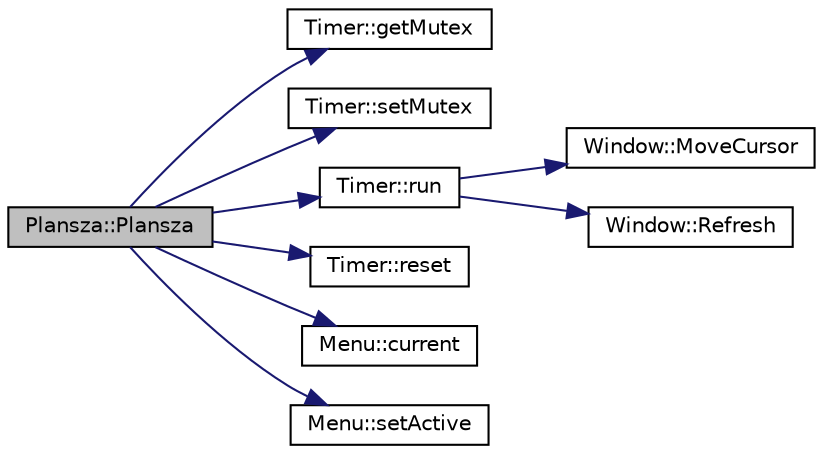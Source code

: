 digraph "Plansza::Plansza"
{
  edge [fontname="Helvetica",fontsize="10",labelfontname="Helvetica",labelfontsize="10"];
  node [fontname="Helvetica",fontsize="10",shape=record];
  rankdir="LR";
  Node1 [label="Plansza::Plansza",height=0.2,width=0.4,color="black", fillcolor="grey75", style="filled", fontcolor="black"];
  Node1 -> Node2 [color="midnightblue",fontsize="10",style="solid",fontname="Helvetica"];
  Node2 [label="Timer::getMutex",height=0.2,width=0.4,color="black", fillcolor="white", style="filled",URL="$class_timer.html#a6998144d90d80227e9dd7451556f5ff6",tooltip="Funkcja zwracajaca Mutex. "];
  Node1 -> Node3 [color="midnightblue",fontsize="10",style="solid",fontname="Helvetica"];
  Node3 [label="Timer::setMutex",height=0.2,width=0.4,color="black", fillcolor="white", style="filled",URL="$class_timer.html#a963623dd91d8379685d31add61ae54af",tooltip="Funkcja ustawiajaca Mutex. "];
  Node1 -> Node4 [color="midnightblue",fontsize="10",style="solid",fontname="Helvetica"];
  Node4 [label="Timer::run",height=0.2,width=0.4,color="black", fillcolor="white", style="filled",URL="$class_timer.html#a1323444ebd7f2c1407518a03a193b5f4",tooltip="Funkcja uruchamiana przez drugi watek w Plansza. "];
  Node4 -> Node5 [color="midnightblue",fontsize="10",style="solid",fontname="Helvetica"];
  Node5 [label="Window::MoveCursor",height=0.2,width=0.4,color="black", fillcolor="white", style="filled",URL="$class_window.html#ac6e11dee115c399181fa26c0b490d2f5",tooltip="Ustawiana jest pozycja kursora. "];
  Node4 -> Node6 [color="midnightblue",fontsize="10",style="solid",fontname="Helvetica"];
  Node6 [label="Window::Refresh",height=0.2,width=0.4,color="black", fillcolor="white", style="filled",URL="$class_window.html#ae2408e16042a51630a490c2831638a4c",tooltip="Odswierzanie okna. Powoduje wyczyszczenie bufora i wyswietlenie wszystkich zmian w oknie..."];
  Node1 -> Node7 [color="midnightblue",fontsize="10",style="solid",fontname="Helvetica"];
  Node7 [label="Timer::reset",height=0.2,width=0.4,color="black", fillcolor="white", style="filled",URL="$class_timer.html#a9020542d73357a4eef512eefaf57524b",tooltip="Funkcja resetujaca ustawienia licznika. "];
  Node1 -> Node8 [color="midnightblue",fontsize="10",style="solid",fontname="Helvetica"];
  Node8 [label="Menu::current",height=0.2,width=0.4,color="black", fillcolor="white", style="filled",URL="$class_menu.html#a2388f6a7d18a9866cb81a8741d2dc2d2",tooltip="Funkcja zwracajaca obecna instancje Menu. "];
  Node1 -> Node9 [color="midnightblue",fontsize="10",style="solid",fontname="Helvetica"];
  Node9 [label="Menu::setActive",height=0.2,width=0.4,color="black", fillcolor="white", style="filled",URL="$class_menu.html#a823da268994dc5e067f65e6e8101a07b",tooltip="Funkcja ustawiajaca MenuEntry spod konkretnego indeksu na aktywne. "];
}
